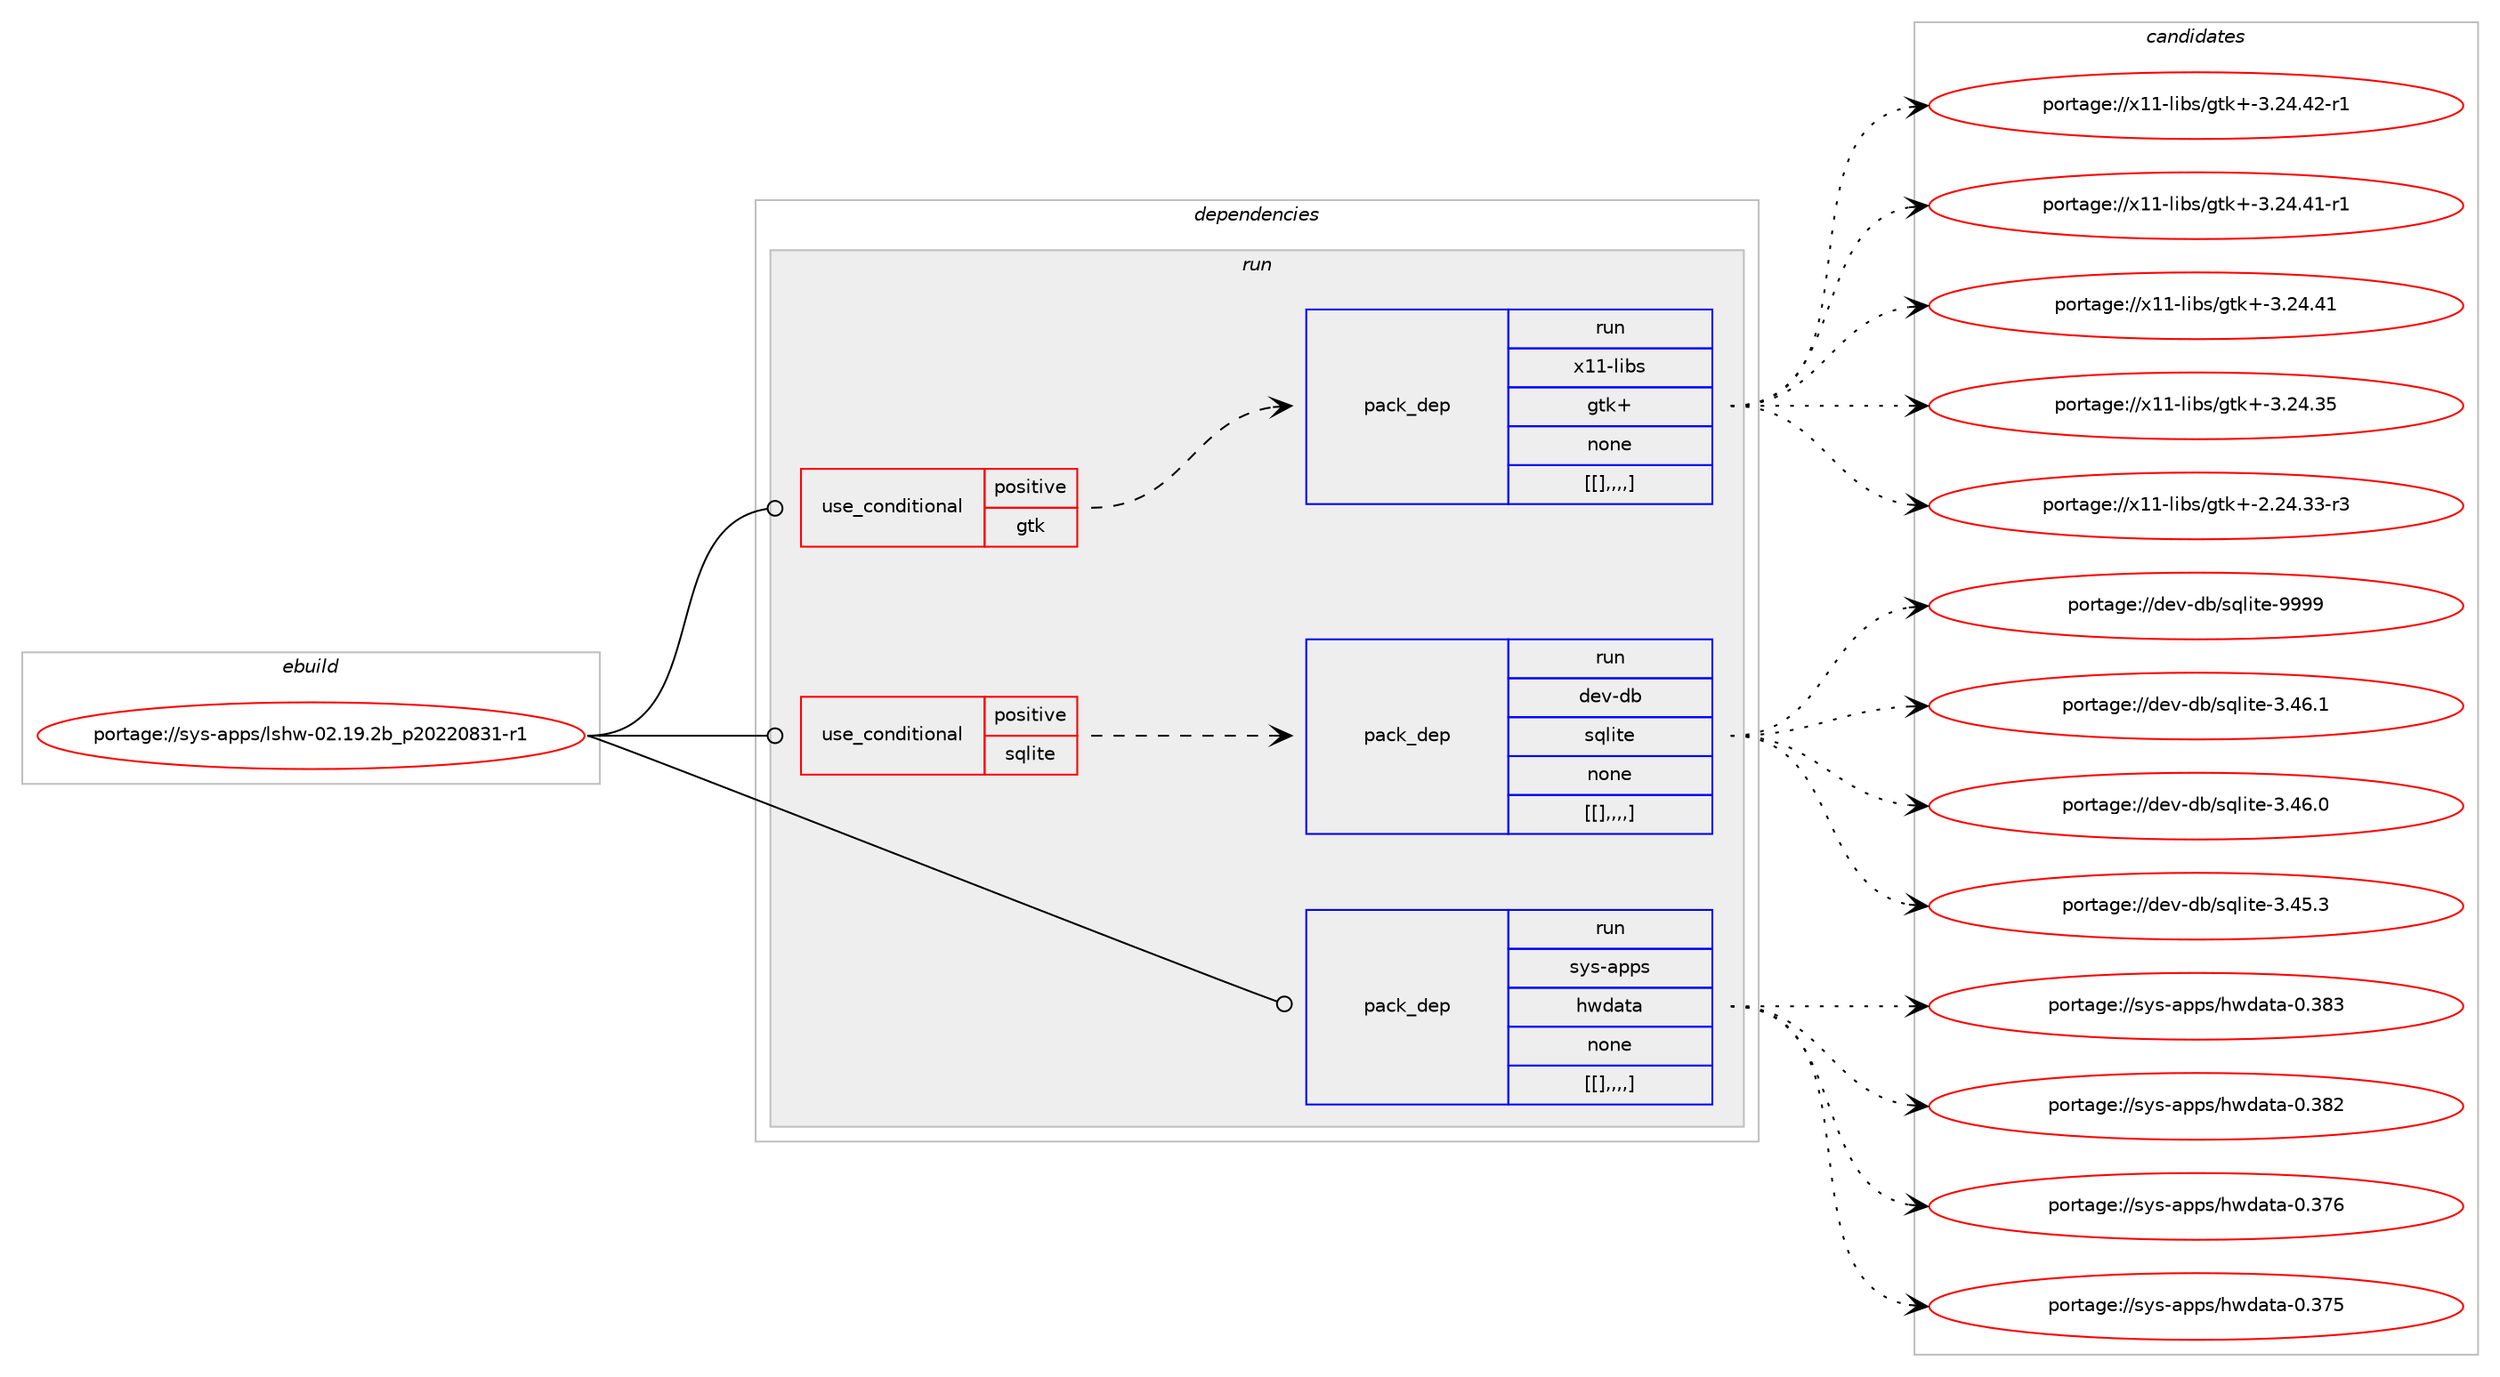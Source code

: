digraph prolog {

# *************
# Graph options
# *************

newrank=true;
concentrate=true;
compound=true;
graph [rankdir=LR,fontname=Helvetica,fontsize=10,ranksep=1.5];#, ranksep=2.5, nodesep=0.2];
edge  [arrowhead=vee];
node  [fontname=Helvetica,fontsize=10];

# **********
# The ebuild
# **********

subgraph cluster_leftcol {
color=gray;
label=<<i>ebuild</i>>;
id [label="portage://sys-apps/lshw-02.19.2b_p20220831-r1", color=red, width=4, href="../sys-apps/lshw-02.19.2b_p20220831-r1.svg"];
}

# ****************
# The dependencies
# ****************

subgraph cluster_midcol {
color=gray;
label=<<i>dependencies</i>>;
subgraph cluster_compile {
fillcolor="#eeeeee";
style=filled;
label=<<i>compile</i>>;
}
subgraph cluster_compileandrun {
fillcolor="#eeeeee";
style=filled;
label=<<i>compile and run</i>>;
}
subgraph cluster_run {
fillcolor="#eeeeee";
style=filled;
label=<<i>run</i>>;
subgraph cond6787 {
dependency18019 [label=<<TABLE BORDER="0" CELLBORDER="1" CELLSPACING="0" CELLPADDING="4"><TR><TD ROWSPAN="3" CELLPADDING="10">use_conditional</TD></TR><TR><TD>positive</TD></TR><TR><TD>gtk</TD></TR></TABLE>>, shape=none, color=red];
subgraph pack11181 {
dependency18020 [label=<<TABLE BORDER="0" CELLBORDER="1" CELLSPACING="0" CELLPADDING="4" WIDTH="220"><TR><TD ROWSPAN="6" CELLPADDING="30">pack_dep</TD></TR><TR><TD WIDTH="110">run</TD></TR><TR><TD>x11-libs</TD></TR><TR><TD>gtk+</TD></TR><TR><TD>none</TD></TR><TR><TD>[[],,,,]</TD></TR></TABLE>>, shape=none, color=blue];
}
dependency18019:e -> dependency18020:w [weight=20,style="dashed",arrowhead="vee"];
}
id:e -> dependency18019:w [weight=20,style="solid",arrowhead="odot"];
subgraph cond6788 {
dependency18021 [label=<<TABLE BORDER="0" CELLBORDER="1" CELLSPACING="0" CELLPADDING="4"><TR><TD ROWSPAN="3" CELLPADDING="10">use_conditional</TD></TR><TR><TD>positive</TD></TR><TR><TD>sqlite</TD></TR></TABLE>>, shape=none, color=red];
subgraph pack11182 {
dependency18022 [label=<<TABLE BORDER="0" CELLBORDER="1" CELLSPACING="0" CELLPADDING="4" WIDTH="220"><TR><TD ROWSPAN="6" CELLPADDING="30">pack_dep</TD></TR><TR><TD WIDTH="110">run</TD></TR><TR><TD>dev-db</TD></TR><TR><TD>sqlite</TD></TR><TR><TD>none</TD></TR><TR><TD>[[],,,,]</TD></TR></TABLE>>, shape=none, color=blue];
}
dependency18021:e -> dependency18022:w [weight=20,style="dashed",arrowhead="vee"];
}
id:e -> dependency18021:w [weight=20,style="solid",arrowhead="odot"];
subgraph pack11183 {
dependency18023 [label=<<TABLE BORDER="0" CELLBORDER="1" CELLSPACING="0" CELLPADDING="4" WIDTH="220"><TR><TD ROWSPAN="6" CELLPADDING="30">pack_dep</TD></TR><TR><TD WIDTH="110">run</TD></TR><TR><TD>sys-apps</TD></TR><TR><TD>hwdata</TD></TR><TR><TD>none</TD></TR><TR><TD>[[],,,,]</TD></TR></TABLE>>, shape=none, color=blue];
}
id:e -> dependency18023:w [weight=20,style="solid",arrowhead="odot"];
}
}

# **************
# The candidates
# **************

subgraph cluster_choices {
rank=same;
color=gray;
label=<<i>candidates</i>>;

subgraph choice11181 {
color=black;
nodesep=1;
choice12049494510810598115471031161074345514650524652504511449 [label="portage://x11-libs/gtk+-3.24.42-r1", color=red, width=4,href="../x11-libs/gtk+-3.24.42-r1.svg"];
choice12049494510810598115471031161074345514650524652494511449 [label="portage://x11-libs/gtk+-3.24.41-r1", color=red, width=4,href="../x11-libs/gtk+-3.24.41-r1.svg"];
choice1204949451081059811547103116107434551465052465249 [label="portage://x11-libs/gtk+-3.24.41", color=red, width=4,href="../x11-libs/gtk+-3.24.41.svg"];
choice1204949451081059811547103116107434551465052465153 [label="portage://x11-libs/gtk+-3.24.35", color=red, width=4,href="../x11-libs/gtk+-3.24.35.svg"];
choice12049494510810598115471031161074345504650524651514511451 [label="portage://x11-libs/gtk+-2.24.33-r3", color=red, width=4,href="../x11-libs/gtk+-2.24.33-r3.svg"];
dependency18020:e -> choice12049494510810598115471031161074345514650524652504511449:w [style=dotted,weight="100"];
dependency18020:e -> choice12049494510810598115471031161074345514650524652494511449:w [style=dotted,weight="100"];
dependency18020:e -> choice1204949451081059811547103116107434551465052465249:w [style=dotted,weight="100"];
dependency18020:e -> choice1204949451081059811547103116107434551465052465153:w [style=dotted,weight="100"];
dependency18020:e -> choice12049494510810598115471031161074345504650524651514511451:w [style=dotted,weight="100"];
}
subgraph choice11182 {
color=black;
nodesep=1;
choice1001011184510098471151131081051161014557575757 [label="portage://dev-db/sqlite-9999", color=red, width=4,href="../dev-db/sqlite-9999.svg"];
choice10010111845100984711511310810511610145514652544649 [label="portage://dev-db/sqlite-3.46.1", color=red, width=4,href="../dev-db/sqlite-3.46.1.svg"];
choice10010111845100984711511310810511610145514652544648 [label="portage://dev-db/sqlite-3.46.0", color=red, width=4,href="../dev-db/sqlite-3.46.0.svg"];
choice10010111845100984711511310810511610145514652534651 [label="portage://dev-db/sqlite-3.45.3", color=red, width=4,href="../dev-db/sqlite-3.45.3.svg"];
dependency18022:e -> choice1001011184510098471151131081051161014557575757:w [style=dotted,weight="100"];
dependency18022:e -> choice10010111845100984711511310810511610145514652544649:w [style=dotted,weight="100"];
dependency18022:e -> choice10010111845100984711511310810511610145514652544648:w [style=dotted,weight="100"];
dependency18022:e -> choice10010111845100984711511310810511610145514652534651:w [style=dotted,weight="100"];
}
subgraph choice11183 {
color=black;
nodesep=1;
choice1151211154597112112115471041191009711697454846515651 [label="portage://sys-apps/hwdata-0.383", color=red, width=4,href="../sys-apps/hwdata-0.383.svg"];
choice1151211154597112112115471041191009711697454846515650 [label="portage://sys-apps/hwdata-0.382", color=red, width=4,href="../sys-apps/hwdata-0.382.svg"];
choice1151211154597112112115471041191009711697454846515554 [label="portage://sys-apps/hwdata-0.376", color=red, width=4,href="../sys-apps/hwdata-0.376.svg"];
choice1151211154597112112115471041191009711697454846515553 [label="portage://sys-apps/hwdata-0.375", color=red, width=4,href="../sys-apps/hwdata-0.375.svg"];
dependency18023:e -> choice1151211154597112112115471041191009711697454846515651:w [style=dotted,weight="100"];
dependency18023:e -> choice1151211154597112112115471041191009711697454846515650:w [style=dotted,weight="100"];
dependency18023:e -> choice1151211154597112112115471041191009711697454846515554:w [style=dotted,weight="100"];
dependency18023:e -> choice1151211154597112112115471041191009711697454846515553:w [style=dotted,weight="100"];
}
}

}
